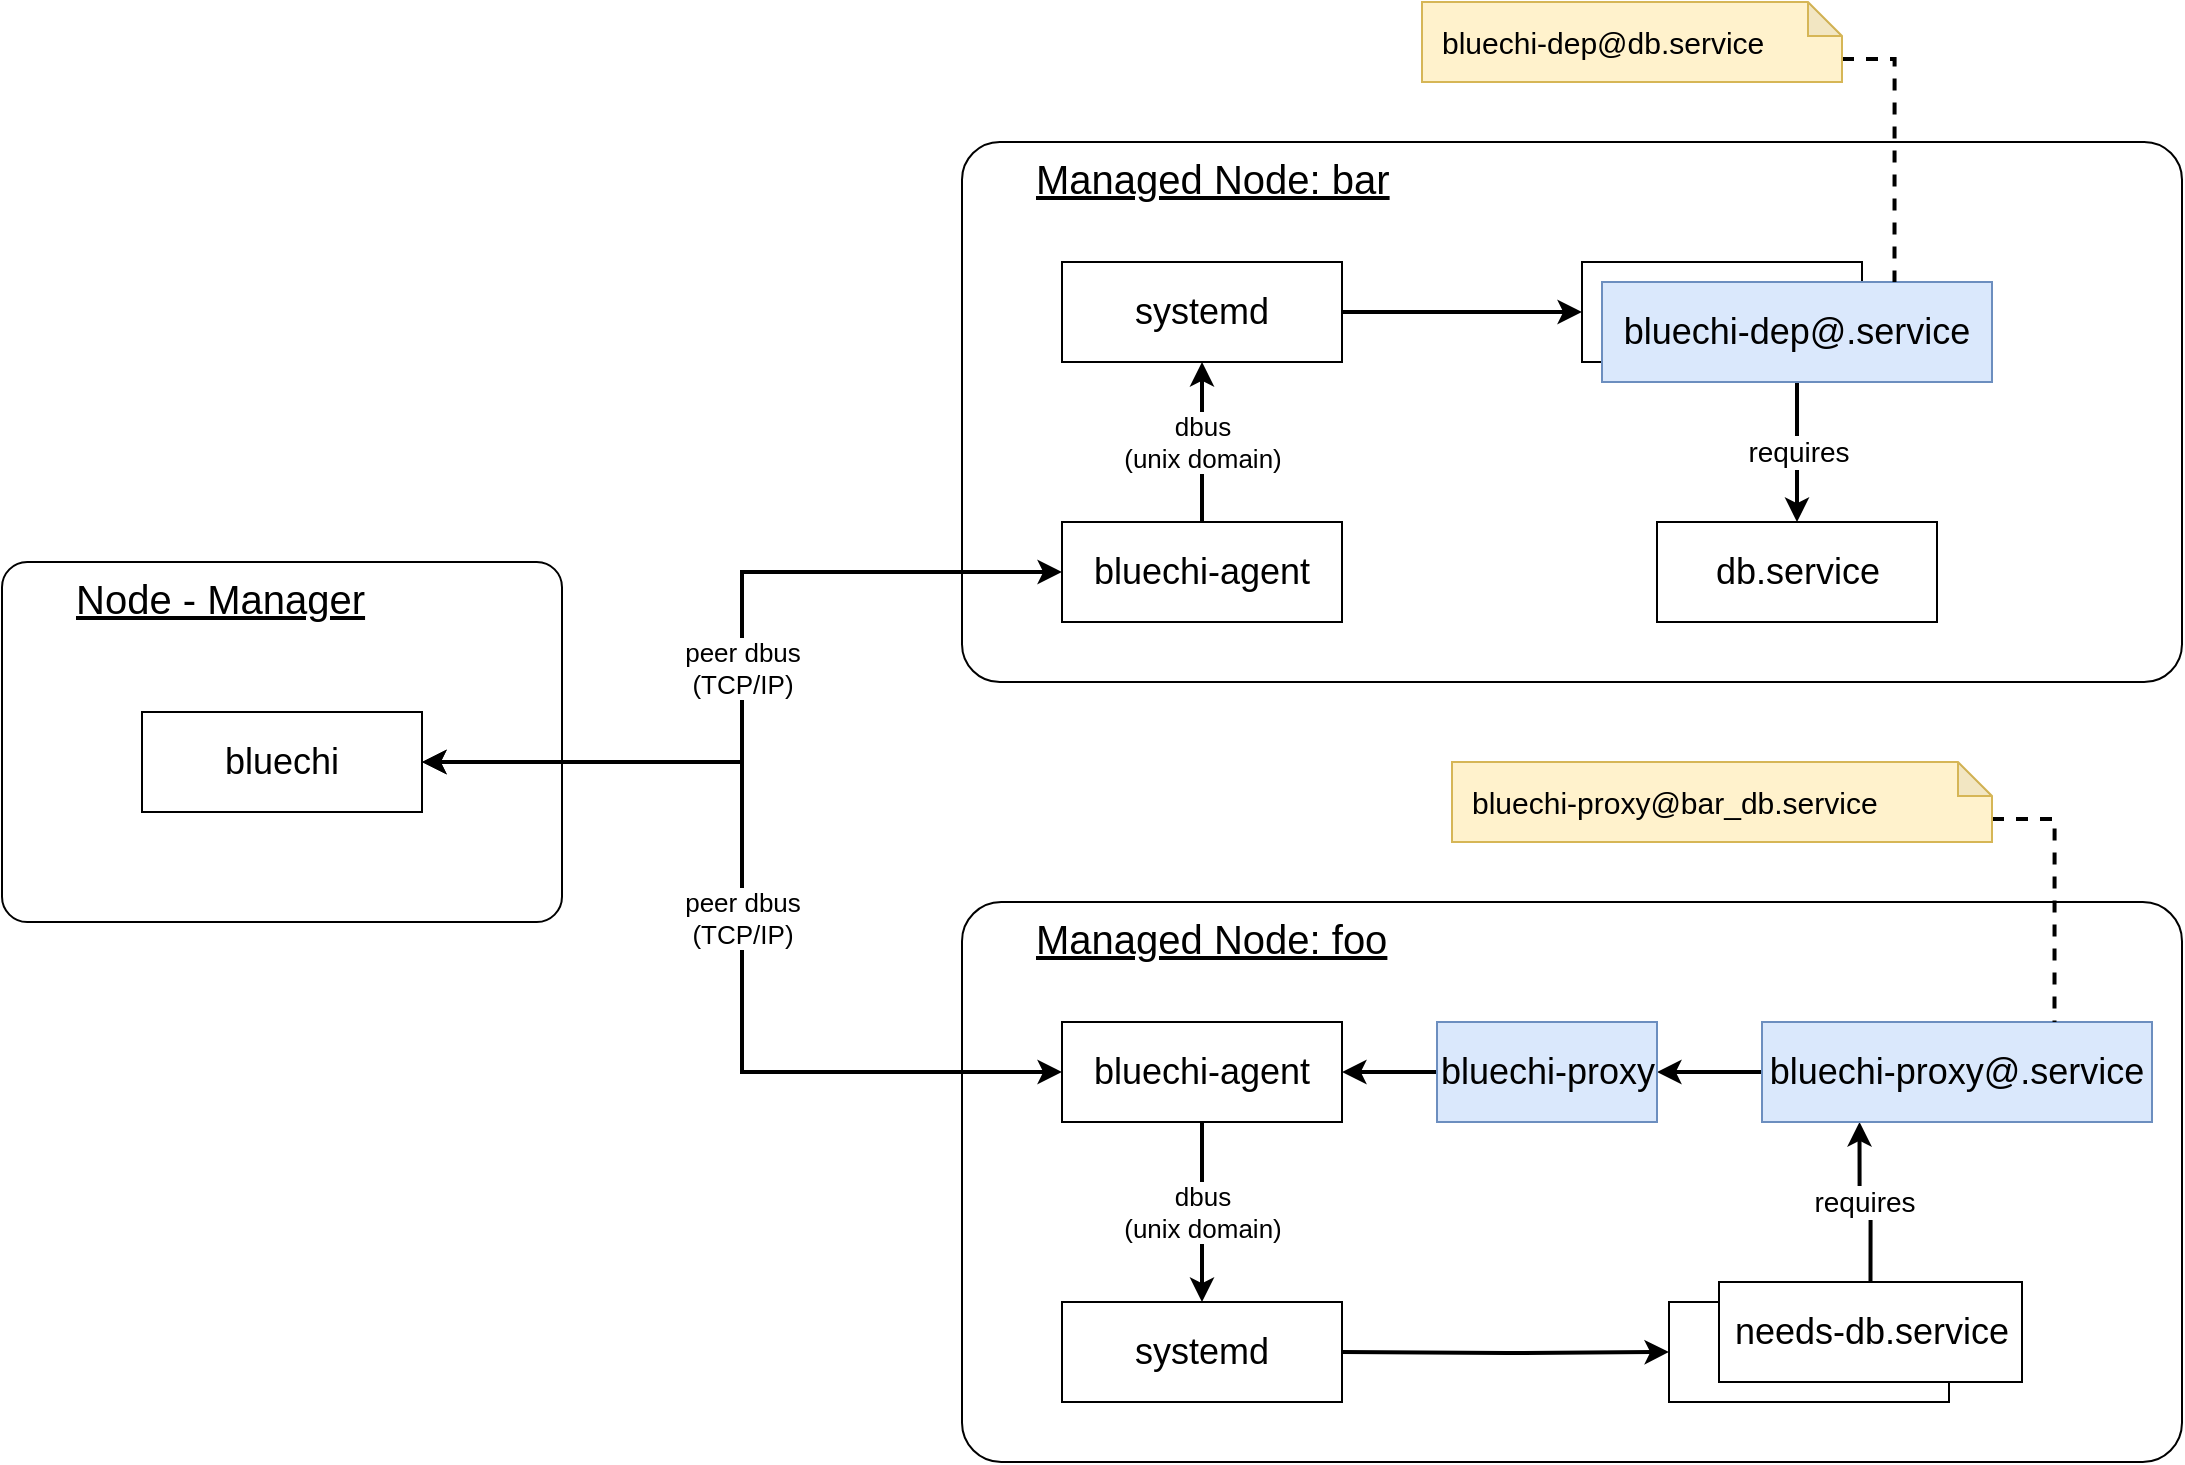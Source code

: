 <mxfile version="21.3.7" type="device">
  <diagram name="proxy-service" id="_EnGJVChPbwfAmqqiPT2">
    <mxGraphModel dx="1360" dy="795" grid="1" gridSize="10" guides="1" tooltips="1" connect="1" arrows="1" fold="1" page="1" pageScale="1" pageWidth="850" pageHeight="1100" math="0" shadow="0">
      <root>
        <mxCell id="0" />
        <mxCell id="1" parent="0" />
        <mxCell id="cNh8NexcxSdfIfK-n4i8-1" value="Node - Manager" style="rounded=1;whiteSpace=wrap;html=1;arcSize=7;align=left;verticalAlign=top;spacingLeft=35;fontSize=20;fontStyle=4" vertex="1" parent="1">
          <mxGeometry x="20" y="310" width="280" height="180" as="geometry" />
        </mxCell>
        <mxCell id="cNh8NexcxSdfIfK-n4i8-2" value="bluechi" style="rounded=0;whiteSpace=wrap;html=1;fontSize=18;" vertex="1" parent="1">
          <mxGeometry x="90" y="385" width="140" height="50" as="geometry" />
        </mxCell>
        <mxCell id="cNh8NexcxSdfIfK-n4i8-3" value="Managed Node: bar" style="rounded=1;whiteSpace=wrap;html=1;arcSize=7;align=left;verticalAlign=top;spacingLeft=35;fontSize=20;fontStyle=4" vertex="1" parent="1">
          <mxGeometry x="500" y="100" width="610" height="270" as="geometry" />
        </mxCell>
        <mxCell id="cNh8NexcxSdfIfK-n4i8-4" value="dbus&lt;br style=&quot;font-size: 13px;&quot;&gt;(unix domain)" style="edgeStyle=orthogonalEdgeStyle;rounded=0;orthogonalLoop=1;jettySize=auto;html=1;entryX=0.5;entryY=1;entryDx=0;entryDy=0;strokeWidth=2;fontSize=13;" edge="1" parent="1" source="cNh8NexcxSdfIfK-n4i8-5" target="cNh8NexcxSdfIfK-n4i8-7">
          <mxGeometry relative="1" as="geometry" />
        </mxCell>
        <mxCell id="cNh8NexcxSdfIfK-n4i8-5" value="bluechi-agent" style="rounded=0;whiteSpace=wrap;html=1;fontSize=18;" vertex="1" parent="1">
          <mxGeometry x="550" y="290" width="140" height="50" as="geometry" />
        </mxCell>
        <mxCell id="cNh8NexcxSdfIfK-n4i8-6" style="edgeStyle=orthogonalEdgeStyle;rounded=0;orthogonalLoop=1;jettySize=auto;html=1;entryX=0;entryY=0.5;entryDx=0;entryDy=0;strokeWidth=2;fillColor=#dae8fc;strokeColor=#000000;" edge="1" parent="1" source="cNh8NexcxSdfIfK-n4i8-7" target="cNh8NexcxSdfIfK-n4i8-8">
          <mxGeometry relative="1" as="geometry" />
        </mxCell>
        <mxCell id="cNh8NexcxSdfIfK-n4i8-7" value="systemd" style="rounded=0;whiteSpace=wrap;html=1;fontSize=18;" vertex="1" parent="1">
          <mxGeometry x="550" y="160" width="140" height="50" as="geometry" />
        </mxCell>
        <mxCell id="cNh8NexcxSdfIfK-n4i8-8" value="services" style="rounded=0;whiteSpace=wrap;html=1;fontSize=18;" vertex="1" parent="1">
          <mxGeometry x="810" y="160" width="140" height="50" as="geometry" />
        </mxCell>
        <mxCell id="cNh8NexcxSdfIfK-n4i8-9" value="Managed Node: foo" style="rounded=1;whiteSpace=wrap;html=1;arcSize=7;align=left;verticalAlign=top;spacingLeft=35;fontSize=20;fontStyle=4" vertex="1" parent="1">
          <mxGeometry x="500" y="480" width="610" height="280" as="geometry" />
        </mxCell>
        <mxCell id="cNh8NexcxSdfIfK-n4i8-10" value="dbus&lt;br style=&quot;font-size: 13px;&quot;&gt;(unix domain)" style="edgeStyle=orthogonalEdgeStyle;rounded=0;orthogonalLoop=1;jettySize=auto;html=1;entryX=0.5;entryY=0;entryDx=0;entryDy=0;strokeWidth=2;fontSize=13;" edge="1" parent="1" source="cNh8NexcxSdfIfK-n4i8-11" target="cNh8NexcxSdfIfK-n4i8-13">
          <mxGeometry relative="1" as="geometry" />
        </mxCell>
        <mxCell id="cNh8NexcxSdfIfK-n4i8-11" value="bluechi-agent" style="rounded=0;whiteSpace=wrap;html=1;fontSize=18;" vertex="1" parent="1">
          <mxGeometry x="550" y="540" width="140" height="50" as="geometry" />
        </mxCell>
        <mxCell id="cNh8NexcxSdfIfK-n4i8-12" style="edgeStyle=orthogonalEdgeStyle;rounded=0;orthogonalLoop=1;jettySize=auto;html=1;entryX=0;entryY=0.5;entryDx=0;entryDy=0;strokeWidth=2;" edge="1" parent="1" target="cNh8NexcxSdfIfK-n4i8-14">
          <mxGeometry relative="1" as="geometry">
            <mxPoint x="690" y="705" as="sourcePoint" />
          </mxGeometry>
        </mxCell>
        <mxCell id="cNh8NexcxSdfIfK-n4i8-13" value="systemd" style="rounded=0;whiteSpace=wrap;html=1;fontSize=18;" vertex="1" parent="1">
          <mxGeometry x="550" y="680" width="140" height="50" as="geometry" />
        </mxCell>
        <mxCell id="cNh8NexcxSdfIfK-n4i8-14" value="services" style="rounded=0;whiteSpace=wrap;html=1;fontSize=18;" vertex="1" parent="1">
          <mxGeometry x="853.5" y="680" width="140" height="50" as="geometry" />
        </mxCell>
        <mxCell id="cNh8NexcxSdfIfK-n4i8-15" value="peer dbus&lt;br style=&quot;font-size: 13px;&quot;&gt;(TCP/IP)" style="edgeStyle=orthogonalEdgeStyle;rounded=0;orthogonalLoop=1;jettySize=auto;html=1;entryX=0;entryY=0.5;entryDx=0;entryDy=0;strokeWidth=2;startArrow=classic;startFill=1;fontSize=13;exitX=1;exitY=0.5;exitDx=0;exitDy=0;" edge="1" parent="1" source="cNh8NexcxSdfIfK-n4i8-2" target="cNh8NexcxSdfIfK-n4i8-5">
          <mxGeometry relative="1" as="geometry" />
        </mxCell>
        <mxCell id="cNh8NexcxSdfIfK-n4i8-16" value="peer dbus&lt;br style=&quot;font-size: 13px;&quot;&gt;(TCP/IP)" style="edgeStyle=orthogonalEdgeStyle;rounded=0;orthogonalLoop=1;jettySize=auto;html=1;entryX=0;entryY=0.5;entryDx=0;entryDy=0;strokeWidth=2;startArrow=classic;startFill=1;fontSize=13;exitX=1;exitY=0.5;exitDx=0;exitDy=0;" edge="1" parent="1" source="cNh8NexcxSdfIfK-n4i8-2" target="cNh8NexcxSdfIfK-n4i8-11">
          <mxGeometry relative="1" as="geometry" />
        </mxCell>
        <mxCell id="cNh8NexcxSdfIfK-n4i8-17" value="needs-db.service" style="rounded=0;whiteSpace=wrap;html=1;fontSize=18;" vertex="1" parent="1">
          <mxGeometry x="878.5" y="670" width="151.5" height="50" as="geometry" />
        </mxCell>
        <mxCell id="cNh8NexcxSdfIfK-n4i8-18" value="db.service" style="rounded=0;whiteSpace=wrap;html=1;fontSize=18;" vertex="1" parent="1">
          <mxGeometry x="847.5" y="290" width="140" height="50" as="geometry" />
        </mxCell>
        <mxCell id="cNh8NexcxSdfIfK-n4i8-19" value="requires" style="edgeStyle=orthogonalEdgeStyle;rounded=0;orthogonalLoop=1;jettySize=auto;html=1;entryX=0.25;entryY=1;entryDx=0;entryDy=0;strokeWidth=2;fillColor=#dae8fc;strokeColor=#000000;exitX=0.5;exitY=0;exitDx=0;exitDy=0;fontSize=14;" edge="1" parent="1" source="cNh8NexcxSdfIfK-n4i8-17" target="cNh8NexcxSdfIfK-n4i8-21">
          <mxGeometry relative="1" as="geometry">
            <mxPoint x="905" y="670" as="sourcePoint" />
            <mxPoint x="905" y="220" as="targetPoint" />
          </mxGeometry>
        </mxCell>
        <mxCell id="cNh8NexcxSdfIfK-n4i8-20" style="edgeStyle=orthogonalEdgeStyle;rounded=0;orthogonalLoop=1;jettySize=auto;html=1;entryX=1;entryY=0.5;entryDx=0;entryDy=0;fillColor=#dae8fc;strokeColor=#000000;strokeWidth=2;" edge="1" parent="1" source="cNh8NexcxSdfIfK-n4i8-21" target="cNh8NexcxSdfIfK-n4i8-29">
          <mxGeometry relative="1" as="geometry" />
        </mxCell>
        <mxCell id="cNh8NexcxSdfIfK-n4i8-21" value="bluechi-proxy@.service" style="rounded=0;whiteSpace=wrap;html=1;fontSize=18;fillColor=#dae8fc;strokeColor=#6c8ebf;" vertex="1" parent="1">
          <mxGeometry x="900" y="540" width="195" height="50" as="geometry" />
        </mxCell>
        <mxCell id="cNh8NexcxSdfIfK-n4i8-22" value="requires" style="edgeStyle=orthogonalEdgeStyle;rounded=0;orthogonalLoop=1;jettySize=auto;html=1;entryX=0.5;entryY=0;entryDx=0;entryDy=0;strokeWidth=2;fillColor=#dae8fc;strokeColor=#000000;fontSize=14;" edge="1" parent="1" source="cNh8NexcxSdfIfK-n4i8-23" target="cNh8NexcxSdfIfK-n4i8-18">
          <mxGeometry relative="1" as="geometry" />
        </mxCell>
        <mxCell id="cNh8NexcxSdfIfK-n4i8-23" value="bluechi-dep@.service" style="rounded=0;whiteSpace=wrap;html=1;fontSize=18;fillColor=#dae8fc;strokeColor=#6c8ebf;" vertex="1" parent="1">
          <mxGeometry x="820" y="170" width="195" height="50" as="geometry" />
        </mxCell>
        <mxCell id="cNh8NexcxSdfIfK-n4i8-24" style="edgeStyle=orthogonalEdgeStyle;rounded=0;orthogonalLoop=1;jettySize=auto;html=1;entryX=0.75;entryY=0;entryDx=0;entryDy=0;strokeWidth=2;endArrow=none;endFill=0;dashed=1;exitX=0;exitY=0;exitDx=270;exitDy=28.5;exitPerimeter=0;" edge="1" parent="1" source="cNh8NexcxSdfIfK-n4i8-25" target="cNh8NexcxSdfIfK-n4i8-21">
          <mxGeometry relative="1" as="geometry" />
        </mxCell>
        <mxCell id="cNh8NexcxSdfIfK-n4i8-25" value="bluechi-proxy@bar_db.service" style="shape=note;whiteSpace=wrap;html=1;backgroundOutline=1;darkOpacity=0.05;align=left;spacingLeft=8;fontSize=15;size=17;fillColor=#fff2cc;strokeColor=#d6b656;" vertex="1" parent="1">
          <mxGeometry x="745" y="410" width="270" height="40" as="geometry" />
        </mxCell>
        <mxCell id="cNh8NexcxSdfIfK-n4i8-26" style="edgeStyle=orthogonalEdgeStyle;rounded=0;orthogonalLoop=1;jettySize=auto;html=1;entryX=0.75;entryY=0;entryDx=0;entryDy=0;dashed=1;endArrow=none;endFill=0;exitX=0;exitY=0;exitDx=210;exitDy=28.5;exitPerimeter=0;strokeWidth=2;" edge="1" parent="1" source="cNh8NexcxSdfIfK-n4i8-27" target="cNh8NexcxSdfIfK-n4i8-23">
          <mxGeometry relative="1" as="geometry" />
        </mxCell>
        <mxCell id="cNh8NexcxSdfIfK-n4i8-27" value="bluechi-dep@db.service" style="shape=note;whiteSpace=wrap;html=1;backgroundOutline=1;darkOpacity=0.05;align=left;spacingLeft=8;fontSize=15;size=17;fillColor=#fff2cc;strokeColor=#d6b656;" vertex="1" parent="1">
          <mxGeometry x="730" y="30" width="210" height="40" as="geometry" />
        </mxCell>
        <mxCell id="cNh8NexcxSdfIfK-n4i8-28" style="edgeStyle=orthogonalEdgeStyle;rounded=0;orthogonalLoop=1;jettySize=auto;html=1;entryX=1;entryY=0.5;entryDx=0;entryDy=0;strokeWidth=2;" edge="1" parent="1" source="cNh8NexcxSdfIfK-n4i8-29" target="cNh8NexcxSdfIfK-n4i8-11">
          <mxGeometry relative="1" as="geometry" />
        </mxCell>
        <mxCell id="cNh8NexcxSdfIfK-n4i8-29" value="bluechi-proxy" style="rounded=0;whiteSpace=wrap;html=1;fontSize=18;fillColor=#dae8fc;strokeColor=#6c8ebf;" vertex="1" parent="1">
          <mxGeometry x="737.5" y="540" width="110" height="50" as="geometry" />
        </mxCell>
      </root>
    </mxGraphModel>
  </diagram>
</mxfile>

